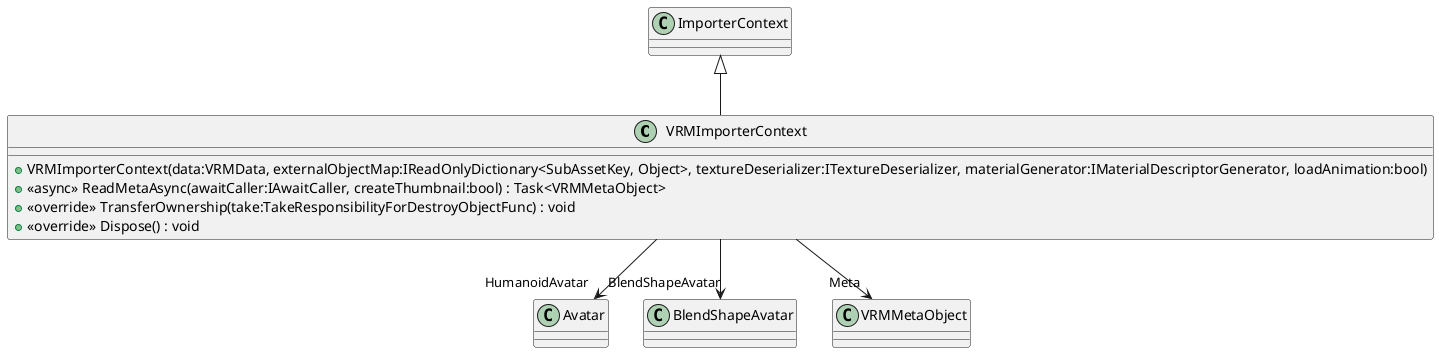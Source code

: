 @startuml
class VRMImporterContext {
    + VRMImporterContext(data:VRMData, externalObjectMap:IReadOnlyDictionary<SubAssetKey, Object>, textureDeserializer:ITextureDeserializer, materialGenerator:IMaterialDescriptorGenerator, loadAnimation:bool)
    + <<async>> ReadMetaAsync(awaitCaller:IAwaitCaller, createThumbnail:bool) : Task<VRMMetaObject>
    + <<override>> TransferOwnership(take:TakeResponsibilityForDestroyObjectFunc) : void
    + <<override>> Dispose() : void
}
ImporterContext <|-- VRMImporterContext
VRMImporterContext --> "HumanoidAvatar" Avatar
VRMImporterContext --> "BlendShapeAvatar" BlendShapeAvatar
VRMImporterContext --> "Meta" VRMMetaObject
@enduml
